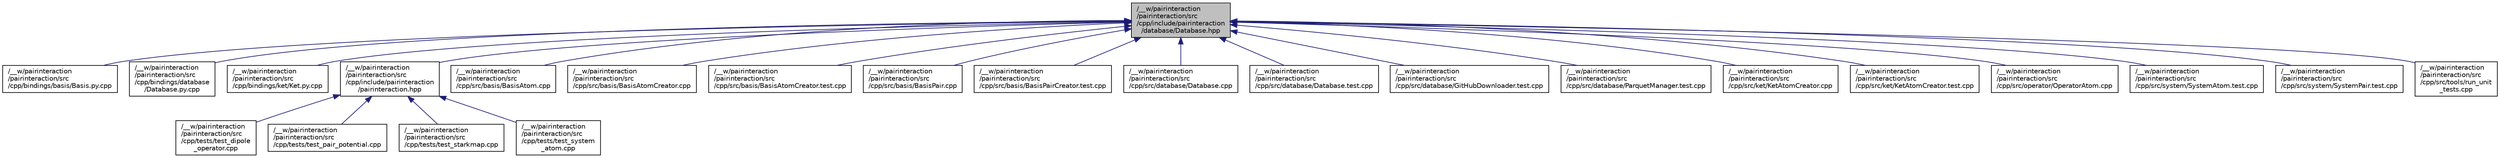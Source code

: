 digraph "/__w/pairinteraction/pairinteraction/src/cpp/include/pairinteraction/database/Database.hpp"
{
 // INTERACTIVE_SVG=YES
 // LATEX_PDF_SIZE
  bgcolor="transparent";
  edge [fontname="Helvetica",fontsize="10",labelfontname="Helvetica",labelfontsize="10"];
  node [fontname="Helvetica",fontsize="10",shape=record];
  Node1 [label="/__w/pairinteraction\l/pairinteraction/src\l/cpp/include/pairinteraction\l/database/Database.hpp",height=0.2,width=0.4,color="black", fillcolor="grey75", style="filled", fontcolor="black",tooltip=" "];
  Node1 -> Node2 [dir="back",color="midnightblue",fontsize="10",style="solid",fontname="Helvetica"];
  Node2 [label="/__w/pairinteraction\l/pairinteraction/src\l/cpp/bindings/basis/Basis.py.cpp",height=0.2,width=0.4,color="black",URL="$Basis_8py_8cpp.html",tooltip=" "];
  Node1 -> Node3 [dir="back",color="midnightblue",fontsize="10",style="solid",fontname="Helvetica"];
  Node3 [label="/__w/pairinteraction\l/pairinteraction/src\l/cpp/bindings/database\l/Database.py.cpp",height=0.2,width=0.4,color="black",URL="$Database_8py_8cpp.html",tooltip=" "];
  Node1 -> Node4 [dir="back",color="midnightblue",fontsize="10",style="solid",fontname="Helvetica"];
  Node4 [label="/__w/pairinteraction\l/pairinteraction/src\l/cpp/bindings/ket/Ket.py.cpp",height=0.2,width=0.4,color="black",URL="$Ket_8py_8cpp.html",tooltip=" "];
  Node1 -> Node5 [dir="back",color="midnightblue",fontsize="10",style="solid",fontname="Helvetica"];
  Node5 [label="/__w/pairinteraction\l/pairinteraction/src\l/cpp/include/pairinteraction\l/pairinteraction.hpp",height=0.2,width=0.4,color="black",URL="$pairinteraction_8hpp.html",tooltip=" "];
  Node5 -> Node6 [dir="back",color="midnightblue",fontsize="10",style="solid",fontname="Helvetica"];
  Node6 [label="/__w/pairinteraction\l/pairinteraction/src\l/cpp/tests/test_dipole\l_operator.cpp",height=0.2,width=0.4,color="black",URL="$test__dipole__operator_8cpp.html",tooltip=" "];
  Node5 -> Node7 [dir="back",color="midnightblue",fontsize="10",style="solid",fontname="Helvetica"];
  Node7 [label="/__w/pairinteraction\l/pairinteraction/src\l/cpp/tests/test_pair_potential.cpp",height=0.2,width=0.4,color="black",URL="$test__pair__potential_8cpp.html",tooltip=" "];
  Node5 -> Node8 [dir="back",color="midnightblue",fontsize="10",style="solid",fontname="Helvetica"];
  Node8 [label="/__w/pairinteraction\l/pairinteraction/src\l/cpp/tests/test_starkmap.cpp",height=0.2,width=0.4,color="black",URL="$test__starkmap_8cpp.html",tooltip=" "];
  Node5 -> Node9 [dir="back",color="midnightblue",fontsize="10",style="solid",fontname="Helvetica"];
  Node9 [label="/__w/pairinteraction\l/pairinteraction/src\l/cpp/tests/test_system\l_atom.cpp",height=0.2,width=0.4,color="black",URL="$test__system__atom_8cpp.html",tooltip=" "];
  Node1 -> Node10 [dir="back",color="midnightblue",fontsize="10",style="solid",fontname="Helvetica"];
  Node10 [label="/__w/pairinteraction\l/pairinteraction/src\l/cpp/src/basis/BasisAtom.cpp",height=0.2,width=0.4,color="black",URL="$BasisAtom_8cpp.html",tooltip=" "];
  Node1 -> Node11 [dir="back",color="midnightblue",fontsize="10",style="solid",fontname="Helvetica"];
  Node11 [label="/__w/pairinteraction\l/pairinteraction/src\l/cpp/src/basis/BasisAtomCreator.cpp",height=0.2,width=0.4,color="black",URL="$BasisAtomCreator_8cpp.html",tooltip=" "];
  Node1 -> Node12 [dir="back",color="midnightblue",fontsize="10",style="solid",fontname="Helvetica"];
  Node12 [label="/__w/pairinteraction\l/pairinteraction/src\l/cpp/src/basis/BasisAtomCreator.test.cpp",height=0.2,width=0.4,color="black",URL="$BasisAtomCreator_8test_8cpp.html",tooltip=" "];
  Node1 -> Node13 [dir="back",color="midnightblue",fontsize="10",style="solid",fontname="Helvetica"];
  Node13 [label="/__w/pairinteraction\l/pairinteraction/src\l/cpp/src/basis/BasisPair.cpp",height=0.2,width=0.4,color="black",URL="$BasisPair_8cpp.html",tooltip=" "];
  Node1 -> Node14 [dir="back",color="midnightblue",fontsize="10",style="solid",fontname="Helvetica"];
  Node14 [label="/__w/pairinteraction\l/pairinteraction/src\l/cpp/src/basis/BasisPairCreator.test.cpp",height=0.2,width=0.4,color="black",URL="$BasisPairCreator_8test_8cpp.html",tooltip=" "];
  Node1 -> Node15 [dir="back",color="midnightblue",fontsize="10",style="solid",fontname="Helvetica"];
  Node15 [label="/__w/pairinteraction\l/pairinteraction/src\l/cpp/src/database/Database.cpp",height=0.2,width=0.4,color="black",URL="$Database_8cpp.html",tooltip=" "];
  Node1 -> Node16 [dir="back",color="midnightblue",fontsize="10",style="solid",fontname="Helvetica"];
  Node16 [label="/__w/pairinteraction\l/pairinteraction/src\l/cpp/src/database/Database.test.cpp",height=0.2,width=0.4,color="black",URL="$Database_8test_8cpp.html",tooltip=" "];
  Node1 -> Node17 [dir="back",color="midnightblue",fontsize="10",style="solid",fontname="Helvetica"];
  Node17 [label="/__w/pairinteraction\l/pairinteraction/src\l/cpp/src/database/GitHubDownloader.test.cpp",height=0.2,width=0.4,color="black",URL="$GitHubDownloader_8test_8cpp.html",tooltip=" "];
  Node1 -> Node18 [dir="back",color="midnightblue",fontsize="10",style="solid",fontname="Helvetica"];
  Node18 [label="/__w/pairinteraction\l/pairinteraction/src\l/cpp/src/database/ParquetManager.test.cpp",height=0.2,width=0.4,color="black",URL="$ParquetManager_8test_8cpp.html",tooltip=" "];
  Node1 -> Node19 [dir="back",color="midnightblue",fontsize="10",style="solid",fontname="Helvetica"];
  Node19 [label="/__w/pairinteraction\l/pairinteraction/src\l/cpp/src/ket/KetAtomCreator.cpp",height=0.2,width=0.4,color="black",URL="$KetAtomCreator_8cpp.html",tooltip=" "];
  Node1 -> Node20 [dir="back",color="midnightblue",fontsize="10",style="solid",fontname="Helvetica"];
  Node20 [label="/__w/pairinteraction\l/pairinteraction/src\l/cpp/src/ket/KetAtomCreator.test.cpp",height=0.2,width=0.4,color="black",URL="$KetAtomCreator_8test_8cpp.html",tooltip=" "];
  Node1 -> Node21 [dir="back",color="midnightblue",fontsize="10",style="solid",fontname="Helvetica"];
  Node21 [label="/__w/pairinteraction\l/pairinteraction/src\l/cpp/src/operator/OperatorAtom.cpp",height=0.2,width=0.4,color="black",URL="$OperatorAtom_8cpp.html",tooltip=" "];
  Node1 -> Node22 [dir="back",color="midnightblue",fontsize="10",style="solid",fontname="Helvetica"];
  Node22 [label="/__w/pairinteraction\l/pairinteraction/src\l/cpp/src/system/SystemAtom.test.cpp",height=0.2,width=0.4,color="black",URL="$SystemAtom_8test_8cpp.html",tooltip=" "];
  Node1 -> Node23 [dir="back",color="midnightblue",fontsize="10",style="solid",fontname="Helvetica"];
  Node23 [label="/__w/pairinteraction\l/pairinteraction/src\l/cpp/src/system/SystemPair.test.cpp",height=0.2,width=0.4,color="black",URL="$SystemPair_8test_8cpp.html",tooltip=" "];
  Node1 -> Node24 [dir="back",color="midnightblue",fontsize="10",style="solid",fontname="Helvetica"];
  Node24 [label="/__w/pairinteraction\l/pairinteraction/src\l/cpp/src/tools/run_unit\l_tests.cpp",height=0.2,width=0.4,color="black",URL="$run__unit__tests_8cpp.html",tooltip=" "];
}
